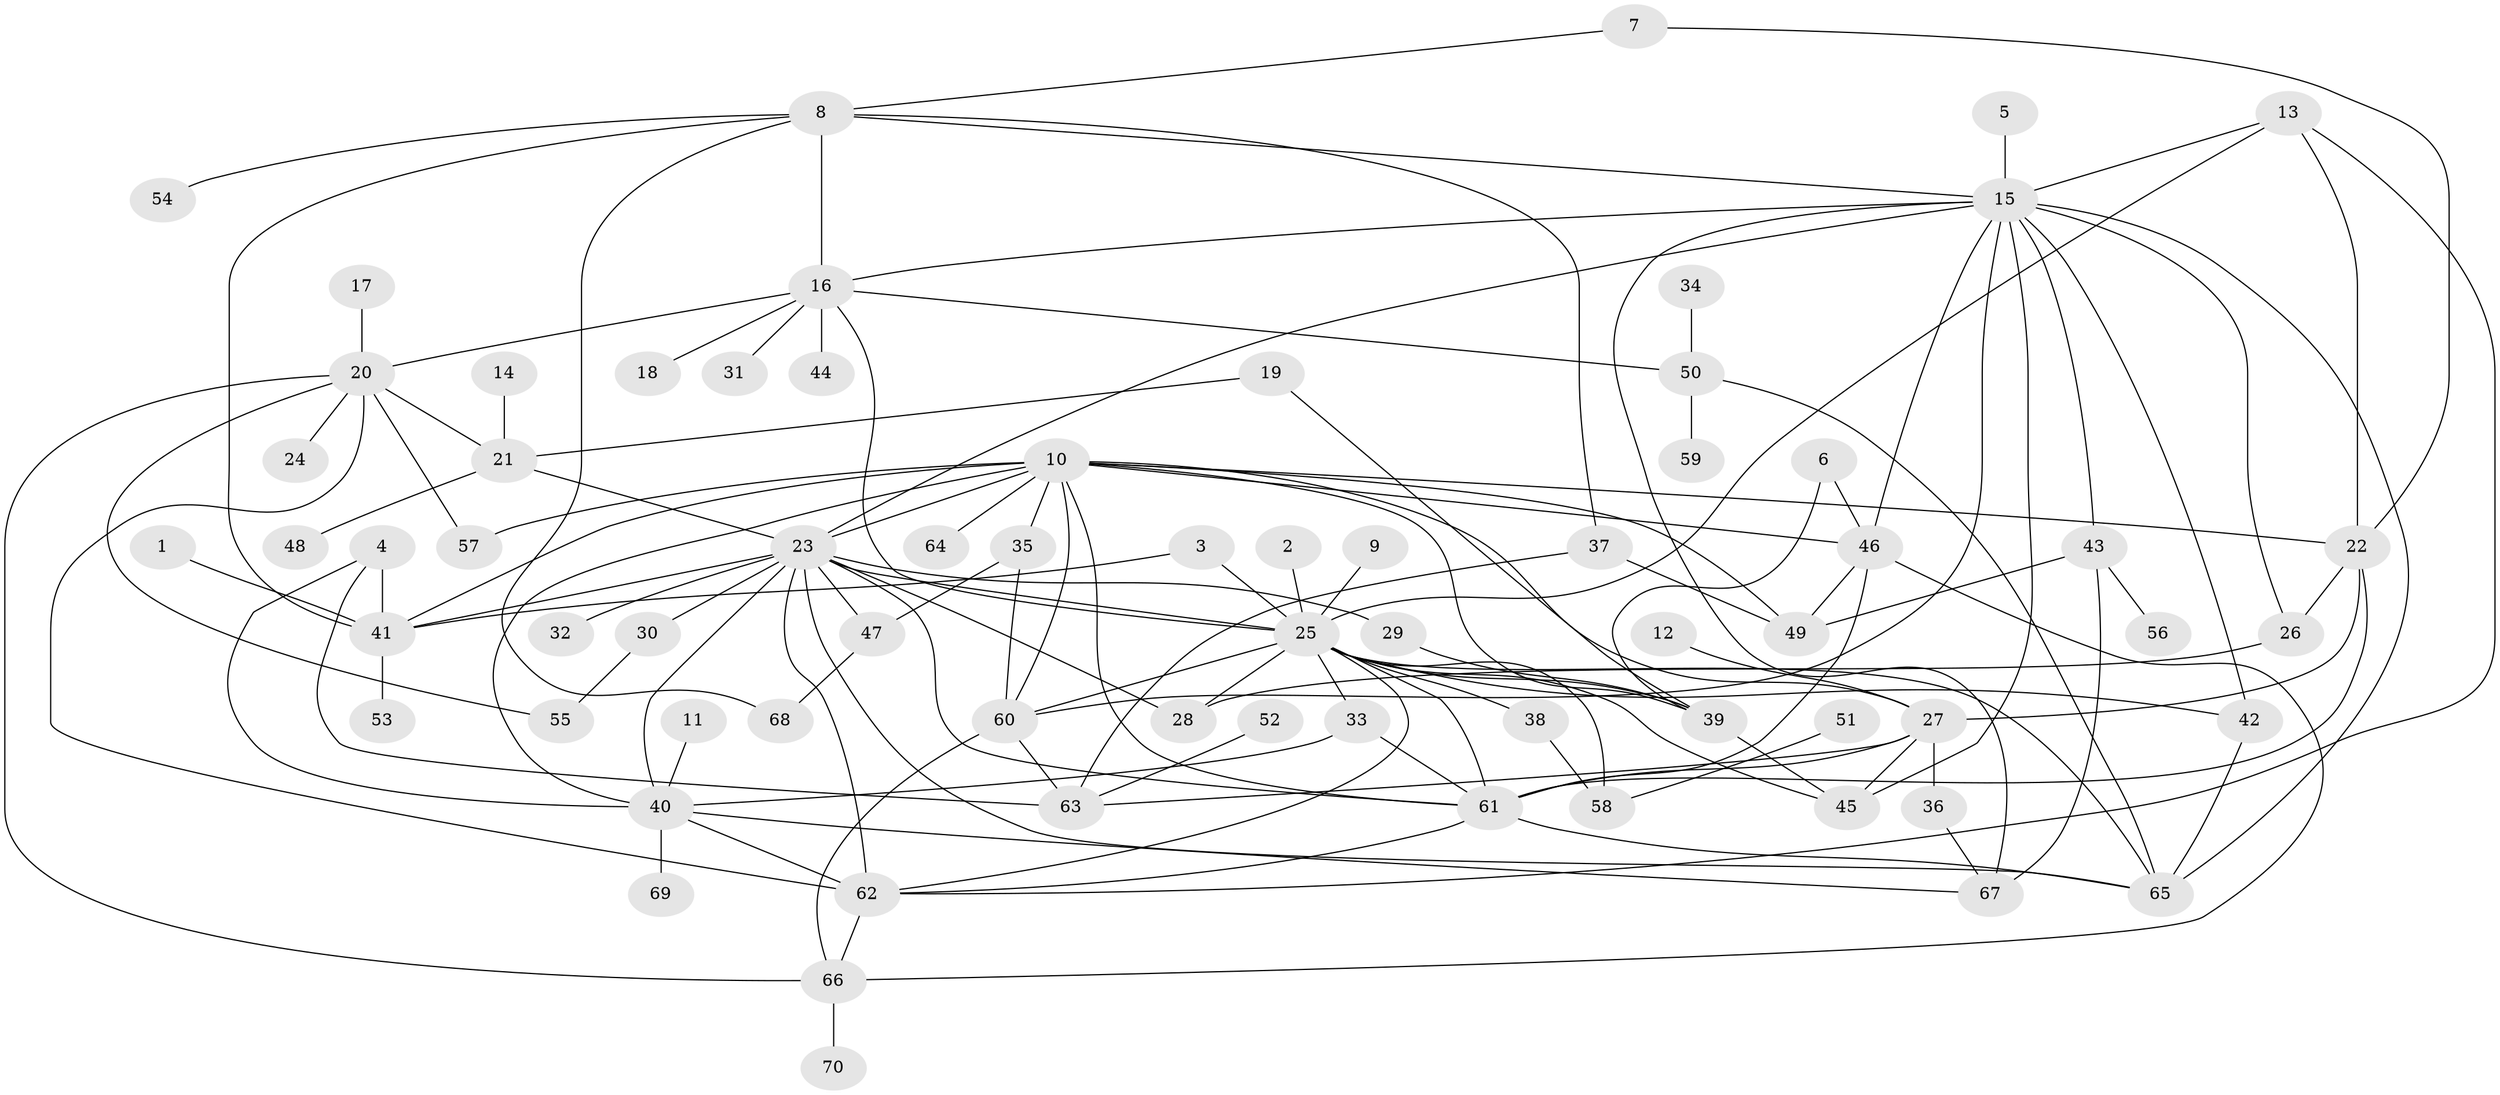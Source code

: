 // original degree distribution, {18: 0.007142857142857143, 10: 0.03571428571428571, 17: 0.007142857142857143, 20: 0.007142857142857143, 19: 0.007142857142857143, 3: 0.1, 2: 0.15714285714285714, 6: 0.05, 5: 0.03571428571428571, 8: 0.014285714285714285, 7: 0.014285714285714285, 1: 0.5, 4: 0.05714285714285714, 9: 0.007142857142857143}
// Generated by graph-tools (version 1.1) at 2025/36/03/04/25 23:36:48]
// undirected, 70 vertices, 130 edges
graph export_dot {
  node [color=gray90,style=filled];
  1;
  2;
  3;
  4;
  5;
  6;
  7;
  8;
  9;
  10;
  11;
  12;
  13;
  14;
  15;
  16;
  17;
  18;
  19;
  20;
  21;
  22;
  23;
  24;
  25;
  26;
  27;
  28;
  29;
  30;
  31;
  32;
  33;
  34;
  35;
  36;
  37;
  38;
  39;
  40;
  41;
  42;
  43;
  44;
  45;
  46;
  47;
  48;
  49;
  50;
  51;
  52;
  53;
  54;
  55;
  56;
  57;
  58;
  59;
  60;
  61;
  62;
  63;
  64;
  65;
  66;
  67;
  68;
  69;
  70;
  1 -- 41 [weight=1.0];
  2 -- 25 [weight=1.0];
  3 -- 25 [weight=1.0];
  3 -- 41 [weight=1.0];
  4 -- 40 [weight=1.0];
  4 -- 41 [weight=1.0];
  4 -- 63 [weight=1.0];
  5 -- 15 [weight=1.0];
  6 -- 39 [weight=1.0];
  6 -- 46 [weight=1.0];
  7 -- 8 [weight=1.0];
  7 -- 22 [weight=1.0];
  8 -- 15 [weight=1.0];
  8 -- 16 [weight=1.0];
  8 -- 37 [weight=1.0];
  8 -- 41 [weight=1.0];
  8 -- 54 [weight=1.0];
  8 -- 68 [weight=1.0];
  9 -- 25 [weight=1.0];
  10 -- 22 [weight=1.0];
  10 -- 23 [weight=1.0];
  10 -- 27 [weight=1.0];
  10 -- 35 [weight=1.0];
  10 -- 39 [weight=1.0];
  10 -- 40 [weight=2.0];
  10 -- 41 [weight=2.0];
  10 -- 46 [weight=1.0];
  10 -- 49 [weight=1.0];
  10 -- 57 [weight=1.0];
  10 -- 60 [weight=1.0];
  10 -- 61 [weight=2.0];
  10 -- 64 [weight=1.0];
  11 -- 40 [weight=1.0];
  12 -- 27 [weight=1.0];
  13 -- 15 [weight=1.0];
  13 -- 22 [weight=1.0];
  13 -- 25 [weight=1.0];
  13 -- 62 [weight=1.0];
  14 -- 21 [weight=1.0];
  15 -- 16 [weight=1.0];
  15 -- 23 [weight=1.0];
  15 -- 26 [weight=1.0];
  15 -- 42 [weight=1.0];
  15 -- 43 [weight=1.0];
  15 -- 45 [weight=2.0];
  15 -- 46 [weight=2.0];
  15 -- 60 [weight=1.0];
  15 -- 65 [weight=1.0];
  15 -- 67 [weight=1.0];
  16 -- 18 [weight=1.0];
  16 -- 20 [weight=1.0];
  16 -- 25 [weight=1.0];
  16 -- 31 [weight=1.0];
  16 -- 44 [weight=1.0];
  16 -- 50 [weight=1.0];
  17 -- 20 [weight=1.0];
  19 -- 21 [weight=1.0];
  19 -- 39 [weight=1.0];
  20 -- 21 [weight=1.0];
  20 -- 24 [weight=1.0];
  20 -- 55 [weight=1.0];
  20 -- 57 [weight=1.0];
  20 -- 62 [weight=1.0];
  20 -- 66 [weight=1.0];
  21 -- 23 [weight=1.0];
  21 -- 48 [weight=1.0];
  22 -- 26 [weight=1.0];
  22 -- 27 [weight=1.0];
  22 -- 61 [weight=1.0];
  23 -- 25 [weight=1.0];
  23 -- 28 [weight=1.0];
  23 -- 29 [weight=1.0];
  23 -- 30 [weight=1.0];
  23 -- 32 [weight=1.0];
  23 -- 40 [weight=1.0];
  23 -- 41 [weight=1.0];
  23 -- 47 [weight=1.0];
  23 -- 61 [weight=1.0];
  23 -- 62 [weight=1.0];
  23 -- 65 [weight=1.0];
  25 -- 28 [weight=1.0];
  25 -- 33 [weight=1.0];
  25 -- 38 [weight=1.0];
  25 -- 39 [weight=1.0];
  25 -- 42 [weight=1.0];
  25 -- 45 [weight=1.0];
  25 -- 58 [weight=1.0];
  25 -- 60 [weight=1.0];
  25 -- 61 [weight=1.0];
  25 -- 62 [weight=1.0];
  25 -- 65 [weight=1.0];
  26 -- 28 [weight=1.0];
  27 -- 36 [weight=1.0];
  27 -- 45 [weight=1.0];
  27 -- 61 [weight=1.0];
  27 -- 63 [weight=1.0];
  29 -- 39 [weight=1.0];
  30 -- 55 [weight=1.0];
  33 -- 40 [weight=1.0];
  33 -- 61 [weight=1.0];
  34 -- 50 [weight=1.0];
  35 -- 47 [weight=1.0];
  35 -- 60 [weight=1.0];
  36 -- 67 [weight=1.0];
  37 -- 49 [weight=1.0];
  37 -- 63 [weight=1.0];
  38 -- 58 [weight=1.0];
  39 -- 45 [weight=1.0];
  40 -- 62 [weight=1.0];
  40 -- 67 [weight=1.0];
  40 -- 69 [weight=1.0];
  41 -- 53 [weight=1.0];
  42 -- 65 [weight=1.0];
  43 -- 49 [weight=1.0];
  43 -- 56 [weight=1.0];
  43 -- 67 [weight=1.0];
  46 -- 49 [weight=1.0];
  46 -- 61 [weight=1.0];
  46 -- 66 [weight=1.0];
  47 -- 68 [weight=1.0];
  50 -- 59 [weight=1.0];
  50 -- 65 [weight=1.0];
  51 -- 58 [weight=1.0];
  52 -- 63 [weight=1.0];
  60 -- 63 [weight=1.0];
  60 -- 66 [weight=1.0];
  61 -- 62 [weight=1.0];
  61 -- 65 [weight=1.0];
  62 -- 66 [weight=1.0];
  66 -- 70 [weight=1.0];
}

